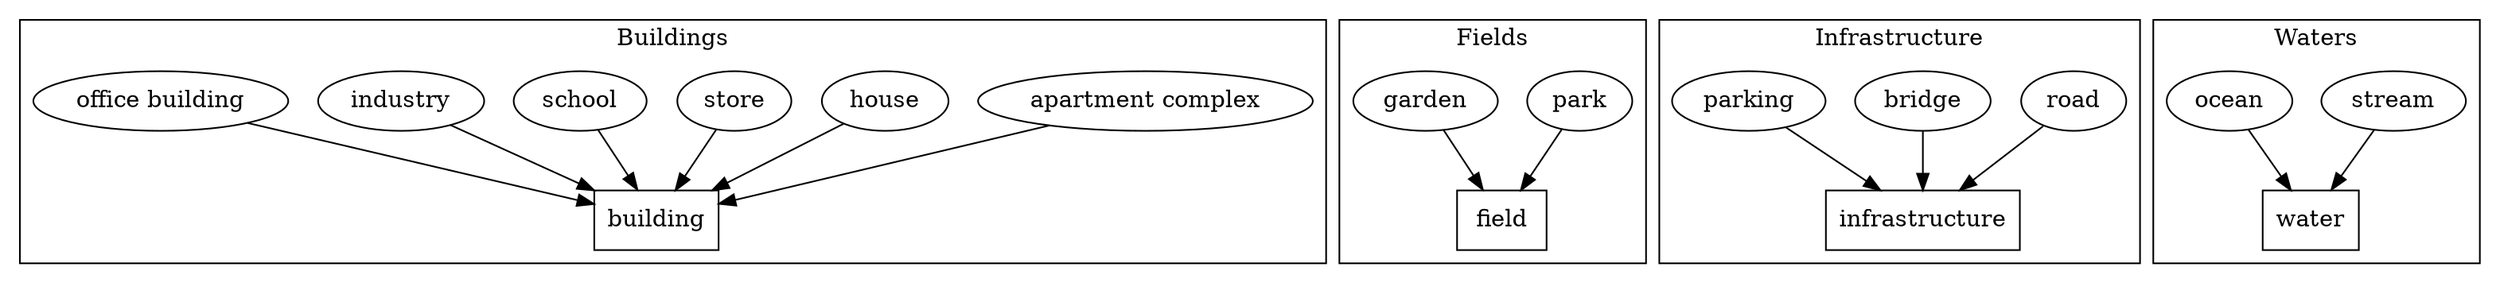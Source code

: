 digraph{
    subgraph cluster_buildings{
        label="Buildings"
        building[shape=box]
        "apartment complex"
        house
        store
        school
        industry
        "office building"
    }
    subgraph cluster_fields{
        label="Fields"
        park
        garden
        field[shape=box]
    }
    subgraph cluster_infrastructure{
        label="Infrastructure"
        road
        bridge
        parking
        infrastructure[shape=box]
    }
    subgraph cluster_water{
        label="Waters"
        stream
        ocean
        water[shape=box]
    }

    "apartment complex" -> building
    house -> building
    store -> building
    school -> building
    industry -> building
    "office building" -> building

    park -> field
    garden -> field

    road -> infrastructure
    bridge -> infrastructure
    parking -> infrastructure

    stream -> water
    ocean -> water

}